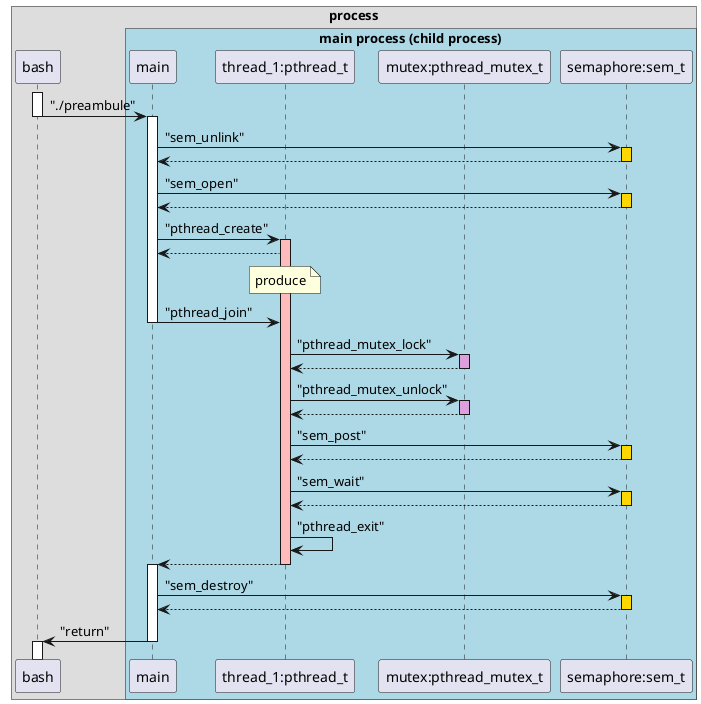@startuml
!pragma teoz true
box "process"
participant bash

box "main process (child process)" #lightblue
participant "main" as main
participant "thread_1:pthread_t" as thread1
participant "mutex:pthread_mutex_t" as mutex
participant "semaphore:sem_t" as semaphore
end box
end box

activate bash
bash -> main --++ : "./preambule"

main -> semaphore:"sem_unlink"
activate semaphore #gold
return
main -> semaphore:"sem_open"
activate semaphore #gold
return

main -> thread1:"pthread_create"
activate thread1 #FFBBBB
thread1 --> main
note over thread1 : produce

main -> thread1 :"pthread_join"
deactivate main

thread1 -> mutex: "pthread_mutex_lock"
activate mutex #plum
return

thread1 -> mutex: "pthread_mutex_unlock"
activate mutex #plum
return

thread1 -> semaphore: "sem_post"
activate semaphore #gold
return

thread1 -> semaphore: "sem_wait"
activate semaphore #gold
return

thread1 -> thread1 : "pthread_exit"
thread1 --> main --++

main -> semaphore : "sem_destroy"
activate semaphore #gold
return

main -> bash --++: "return"

@enduml